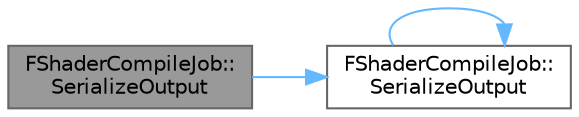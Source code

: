 digraph "FShaderCompileJob::SerializeOutput"
{
 // INTERACTIVE_SVG=YES
 // LATEX_PDF_SIZE
  bgcolor="transparent";
  edge [fontname=Helvetica,fontsize=10,labelfontname=Helvetica,labelfontsize=10];
  node [fontname=Helvetica,fontsize=10,shape=box,height=0.2,width=0.4];
  rankdir="LR";
  Node1 [id="Node000001",label="FShaderCompileJob::\lSerializeOutput",height=0.2,width=0.4,color="gray40", fillcolor="grey60", style="filled", fontcolor="black",tooltip="Serializes (and deserializes) the output for caching purposes."];
  Node1 -> Node2 [id="edge1_Node000001_Node000002",color="steelblue1",style="solid",tooltip=" "];
  Node2 [id="Node000002",label="FShaderCompileJob::\lSerializeOutput",height=0.2,width=0.4,color="grey40", fillcolor="white", style="filled",URL="$d7/d8b/classFShaderCompileJob.html#ac9e9b8f8cc5bf149f229271f57e2e29c",tooltip=" "];
  Node2 -> Node2 [id="edge2_Node000002_Node000002",color="steelblue1",style="solid",tooltip=" "];
}
